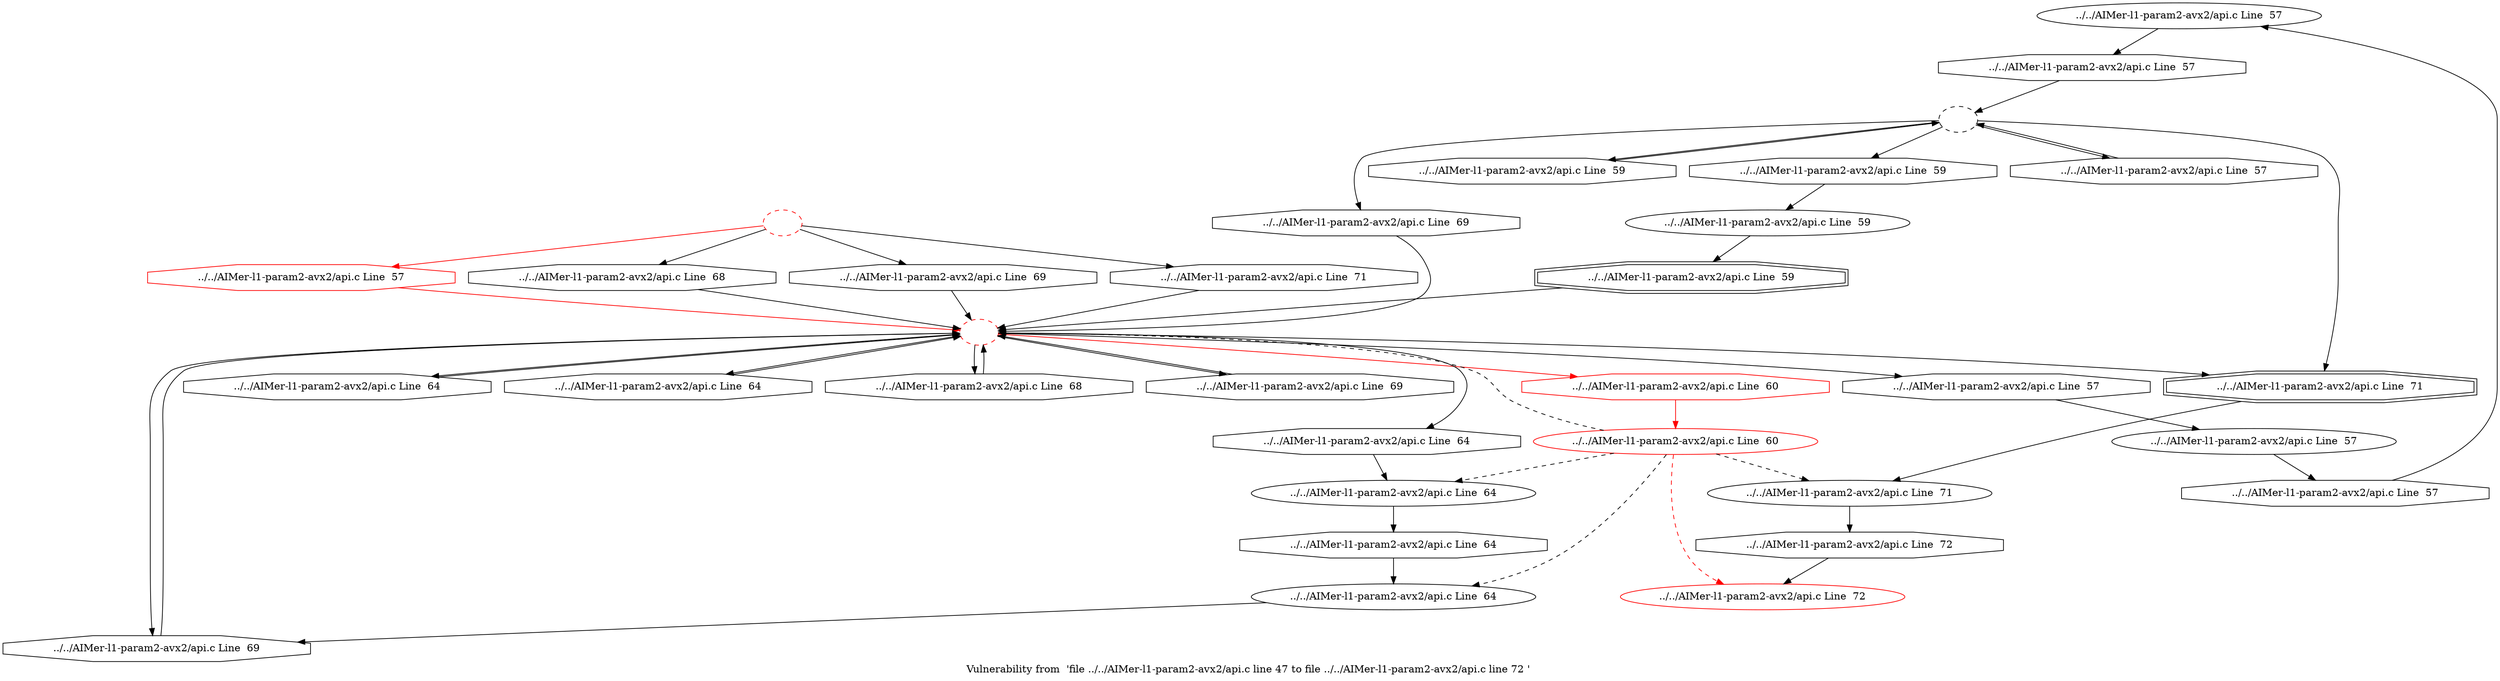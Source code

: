 digraph "Vulnerability from 'file ../../AIMer-l1-param2-avx2/api.c line 47 to file ../../AIMer-l1-param2-avx2/api.c line 72 '  "{
label="Vulnerability from  'file ../../AIMer-l1-param2-avx2/api.c line 47 to file ../../AIMer-l1-param2-avx2/api.c line 72 ' ";
node_545[shape=ellipse,style=solid,label="../../AIMer-l1-param2-avx2/api.c Line  57"]
node_548[shape=octagon,style=solid,label="../../AIMer-l1-param2-avx2/api.c Line  57"]
"node_545"->"node_548"
node_544[shape=octagon,style=solid,label="../../AIMer-l1-param2-avx2/api.c Line  57"]
node_543[shape=ellipse,style=solid,label="../../AIMer-l1-param2-avx2/api.c Line  57"]
"node_544"->"node_543"
node_546[shape=octagon,style=solid,label="../../AIMer-l1-param2-avx2/api.c Line  57"]
"node_543"->"node_546"
node_542[shape=octagon,style=solid,label="../../AIMer-l1-param2-avx2/api.c Line  57", color=red]
node_541[shape=ellipse,style=dashed,label="", color=red]
"node_542"->"node_541" [color=red]
"node_541"->"node_544"
node_569[shape=doubleoctagon,style=solid,label="../../AIMer-l1-param2-avx2/api.c Line  71"]
"node_541"->"node_569"
node_554[shape=octagon,style=solid,label="../../AIMer-l1-param2-avx2/api.c Line  60", color=red]
"node_541"->"node_554" [color=red]
node_555[shape=octagon,style=solid,label="../../AIMer-l1-param2-avx2/api.c Line  64"]
"node_541"->"node_555"
node_556[shape=octagon,style=solid,label="../../AIMer-l1-param2-avx2/api.c Line  64"]
"node_541"->"node_556"
node_558[shape=octagon,style=solid,label="../../AIMer-l1-param2-avx2/api.c Line  64"]
"node_541"->"node_558"
node_561[shape=octagon,style=solid,label="../../AIMer-l1-param2-avx2/api.c Line  68"]
"node_541"->"node_561"
node_564[shape=octagon,style=solid,label="../../AIMer-l1-param2-avx2/api.c Line  69"]
"node_541"->"node_564"
node_566[shape=octagon,style=solid,label="../../AIMer-l1-param2-avx2/api.c Line  69"]
"node_541"->"node_566"
node_540[shape=ellipse,style=dashed,label=""]
node_547[shape=octagon,style=solid,label="../../AIMer-l1-param2-avx2/api.c Line  57"]
"node_540"->"node_547"
node_549[shape=octagon,style=solid,label="../../AIMer-l1-param2-avx2/api.c Line  59"]
"node_540"->"node_549"
node_551[shape=octagon,style=solid,label="../../AIMer-l1-param2-avx2/api.c Line  59"]
"node_540"->"node_551"
"node_540"->"node_569"
node_563[shape=octagon,style=solid,label="../../AIMer-l1-param2-avx2/api.c Line  69"]
"node_540"->"node_563"
node_539[shape=ellipse,style=dashed,label="", color=red]
"node_539"->"node_542" [color=red]
node_562[shape=octagon,style=solid,label="../../AIMer-l1-param2-avx2/api.c Line  68"]
"node_539"->"node_562"
node_565[shape=octagon,style=solid,label="../../AIMer-l1-param2-avx2/api.c Line  69"]
"node_539"->"node_565"
node_567[shape=octagon,style=solid,label="../../AIMer-l1-param2-avx2/api.c Line  71"]
"node_539"->"node_567"
"node_546"->"node_545"
"node_547"->"node_540"
"node_548"->"node_540"
"node_549"->"node_540"
node_550[shape=ellipse,style=solid,label="../../AIMer-l1-param2-avx2/api.c Line  59"]
node_552[shape=doubleoctagon,style=solid,label="../../AIMer-l1-param2-avx2/api.c Line  59"]
"node_550"->"node_552"
"node_551"->"node_550"
node_568[shape=ellipse,style=solid,label="../../AIMer-l1-param2-avx2/api.c Line  71"]
"node_569"->"node_568"
node_570[shape=ellipse,style=solid,label="../../AIMer-l1-param2-avx2/api.c Line  72", color=red]
node_571[shape=octagon,style=solid,label="../../AIMer-l1-param2-avx2/api.c Line  72"]
"node_571"->"node_570"
"node_552"->"node_541"
node_553[shape=ellipse,style=solid,label="../../AIMer-l1-param2-avx2/api.c Line  60", color=red]
"node_553"->"node_541" [style=dashed]
"node_553"->"node_570" [color=red, style=dashed]
node_557[shape=ellipse,style=solid,label="../../AIMer-l1-param2-avx2/api.c Line  64"]
"node_553"->"node_557" [style=dashed]
node_559[shape=ellipse,style=solid,label="../../AIMer-l1-param2-avx2/api.c Line  64"]
"node_553"->"node_559" [style=dashed]
"node_553"->"node_568" [style=dashed]
"node_554"->"node_553" [color=red]
"node_555"->"node_541"
"node_556"->"node_541"
node_560[shape=octagon,style=solid,label="../../AIMer-l1-param2-avx2/api.c Line  64"]
"node_557"->"node_560"
"node_558"->"node_557"
"node_559"->"node_566"
"node_560"->"node_559"
"node_561"->"node_541"
"node_562"->"node_541"
"node_563"->"node_541"
"node_564"->"node_541"
"node_565"->"node_541"
"node_566"->"node_541"
"node_567"->"node_541"
"node_568"->"node_571"
}

